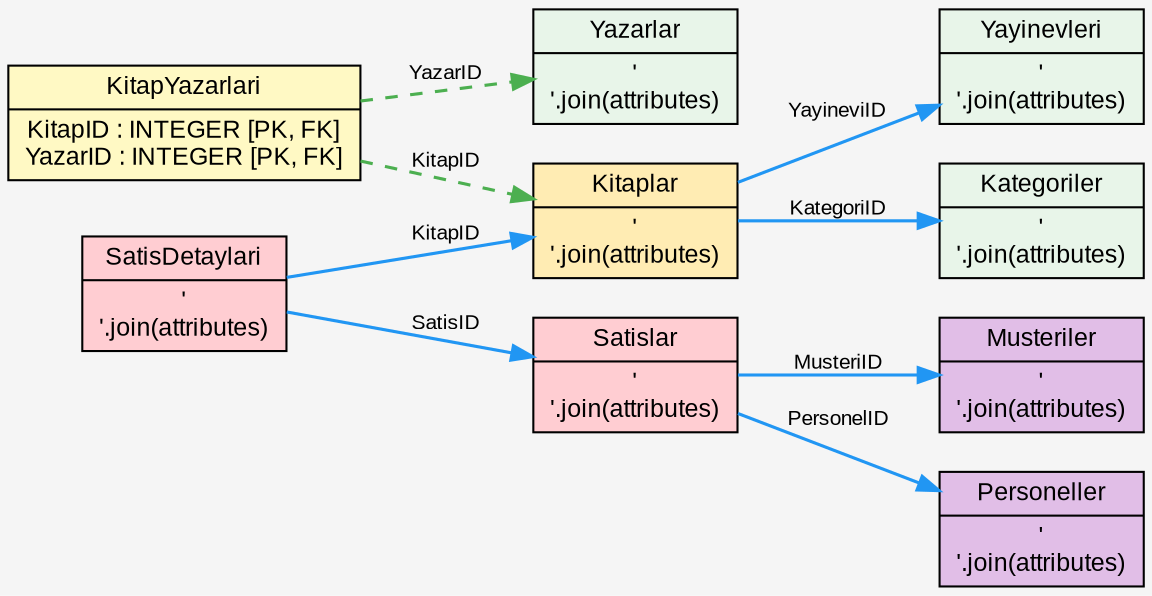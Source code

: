 digraph G {
  rankdir=LR;
  node [shape=record, fontname="Arial", fontsize=12];
  edge [fontname="Arial", fontsize=10];
  // Set graph attributes
  graph [bgcolor="#F5F5F5", splines=polyline];
  // Define node styles for different types of entities
  node [style=filled, fillcolor="#E3F2FD"];
  "Yazarlar" [label="Yazarlar|{'\n'.join(attributes)}", fillcolor="#E8F5E9"];
  "Yayinevleri" [label="Yayinevleri|{'\n'.join(attributes)}", fillcolor="#E8F5E9"];
  "Kategoriler" [label="Kategoriler|{'\n'.join(attributes)}", fillcolor="#E8F5E9"];
  "Kitaplar" [label="Kitaplar|{'\n'.join(attributes)}", fillcolor="#FFECB3"];
  "Musteriler" [label="Musteriler|{'\n'.join(attributes)}", fillcolor="#E1BEE7"];
  "Personeller" [label="Personeller|{'\n'.join(attributes)}", fillcolor="#E1BEE7"];
  "Satislar" [label="Satislar|{'\n'.join(attributes)}", fillcolor="#FFCDD2"];
  "SatisDetaylari" [label="SatisDetaylari|{'\n'.join(attributes)}", fillcolor="#FFCDD2"];
  "Kitaplar" -> "Kategoriler" [label="  KategoriID  ", color="#2196F3", penwidth=1.5];
  "Kitaplar" -> "Yayinevleri" [label="  YayineviID  ", color="#2196F3", penwidth=1.5];
  "Satislar" -> "Musteriler" [label="  MusteriID  ", color="#2196F3", penwidth=1.5];
  "Satislar" -> "Personeller" [label="  PersonelID  ", color="#2196F3", penwidth=1.5];
  "SatisDetaylari" -> "Kitaplar" [label="  KitapID  ", color="#2196F3", penwidth=1.5];
  "SatisDetaylari" -> "Satislar" [label="  SatisID  ", color="#2196F3", penwidth=1.5];
  "KitapYazarlari" [label="KitapYazarlari|{KitapID : INTEGER [PK, FK]\nYazarID : INTEGER [PK, FK]}", fillcolor="#FFF9C4"];
  "KitapYazarlari" -> "Kitaplar" [label="  KitapID  ", color="#4CAF50", penwidth=1.5, style="dashed"];
  "KitapYazarlari" -> "Yazarlar" [label="  YazarID  ", color="#4CAF50", penwidth=1.5, style="dashed"];
}